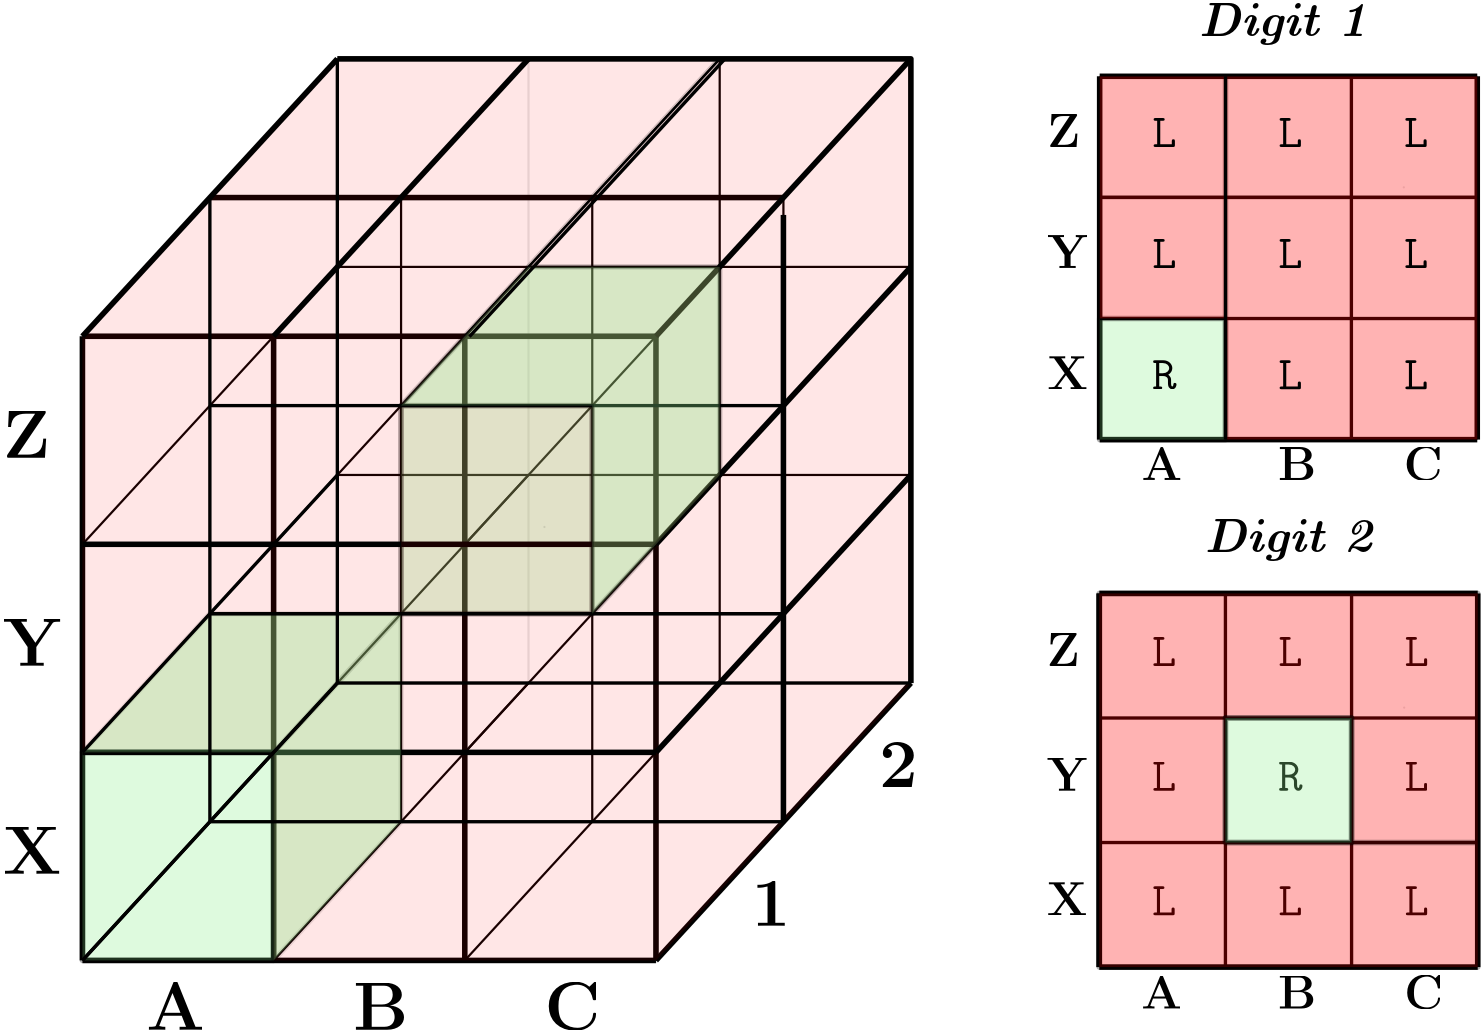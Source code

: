 <?xml version="1.0"?>
<!DOCTYPE ipe SYSTEM "ipe.dtd">
<ipe version="70206" creator="Ipe 7.2.7">
<info created="D:20171217165930" modified="D:20171217174901"/>
<ipestyle name="basic">
<symbol name="arrow/arc(spx)">
<path stroke="sym-stroke" fill="sym-stroke" pen="sym-pen">
0 0 m
-1 0.333 l
-1 -0.333 l
h
</path>
</symbol>
<symbol name="arrow/farc(spx)">
<path stroke="sym-stroke" fill="white" pen="sym-pen">
0 0 m
-1 0.333 l
-1 -0.333 l
h
</path>
</symbol>
<symbol name="arrow/ptarc(spx)">
<path stroke="sym-stroke" fill="sym-stroke" pen="sym-pen">
0 0 m
-1 0.333 l
-0.8 0 l
-1 -0.333 l
h
</path>
</symbol>
<symbol name="arrow/fptarc(spx)">
<path stroke="sym-stroke" fill="white" pen="sym-pen">
0 0 m
-1 0.333 l
-0.8 0 l
-1 -0.333 l
h
</path>
</symbol>
<symbol name="mark/circle(sx)" transformations="translations">
<path fill="sym-stroke">
0.6 0 0 0.6 0 0 e
0.4 0 0 0.4 0 0 e
</path>
</symbol>
<symbol name="mark/disk(sx)" transformations="translations">
<path fill="sym-stroke">
0.6 0 0 0.6 0 0 e
</path>
</symbol>
<symbol name="mark/fdisk(sfx)" transformations="translations">
<group>
<path fill="sym-fill">
0.5 0 0 0.5 0 0 e
</path>
<path fill="sym-stroke" fillrule="eofill">
0.6 0 0 0.6 0 0 e
0.4 0 0 0.4 0 0 e
</path>
</group>
</symbol>
<symbol name="mark/box(sx)" transformations="translations">
<path fill="sym-stroke" fillrule="eofill">
-0.6 -0.6 m
0.6 -0.6 l
0.6 0.6 l
-0.6 0.6 l
h
-0.4 -0.4 m
0.4 -0.4 l
0.4 0.4 l
-0.4 0.4 l
h
</path>
</symbol>
<symbol name="mark/square(sx)" transformations="translations">
<path fill="sym-stroke">
-0.6 -0.6 m
0.6 -0.6 l
0.6 0.6 l
-0.6 0.6 l
h
</path>
</symbol>
<symbol name="mark/fsquare(sfx)" transformations="translations">
<group>
<path fill="sym-fill">
-0.5 -0.5 m
0.5 -0.5 l
0.5 0.5 l
-0.5 0.5 l
h
</path>
<path fill="sym-stroke" fillrule="eofill">
-0.6 -0.6 m
0.6 -0.6 l
0.6 0.6 l
-0.6 0.6 l
h
-0.4 -0.4 m
0.4 -0.4 l
0.4 0.4 l
-0.4 0.4 l
h
</path>
</group>
</symbol>
<symbol name="mark/cross(sx)" transformations="translations">
<group>
<path fill="sym-stroke">
-0.43 -0.57 m
0.57 0.43 l
0.43 0.57 l
-0.57 -0.43 l
h
</path>
<path fill="sym-stroke">
-0.43 0.57 m
0.57 -0.43 l
0.43 -0.57 l
-0.57 0.43 l
h
</path>
</group>
</symbol>
<symbol name="arrow/fnormal(spx)">
<path stroke="sym-stroke" fill="white" pen="sym-pen">
0 0 m
-1 0.333 l
-1 -0.333 l
h
</path>
</symbol>
<symbol name="arrow/pointed(spx)">
<path stroke="sym-stroke" fill="sym-stroke" pen="sym-pen">
0 0 m
-1 0.333 l
-0.8 0 l
-1 -0.333 l
h
</path>
</symbol>
<symbol name="arrow/fpointed(spx)">
<path stroke="sym-stroke" fill="white" pen="sym-pen">
0 0 m
-1 0.333 l
-0.8 0 l
-1 -0.333 l
h
</path>
</symbol>
<symbol name="arrow/linear(spx)">
<path stroke="sym-stroke" pen="sym-pen">
-1 0.333 m
0 0 l
-1 -0.333 l
</path>
</symbol>
<symbol name="arrow/fdouble(spx)">
<path stroke="sym-stroke" fill="white" pen="sym-pen">
0 0 m
-1 0.333 l
-1 -0.333 l
h
-1 0 m
-2 0.333 l
-2 -0.333 l
h
</path>
</symbol>
<symbol name="arrow/double(spx)">
<path stroke="sym-stroke" fill="sym-stroke" pen="sym-pen">
0 0 m
-1 0.333 l
-1 -0.333 l
h
-1 0 m
-2 0.333 l
-2 -0.333 l
h
</path>
</symbol>
<pen name="heavier" value="0.8"/>
<pen name="fat" value="1.2"/>
<pen name="ultrafat" value="2"/>
<symbolsize name="large" value="5"/>
<symbolsize name="small" value="2"/>
<symbolsize name="tiny" value="1.1"/>
<arrowsize name="large" value="10"/>
<arrowsize name="small" value="5"/>
<arrowsize name="tiny" value="3"/>
<color name="red" value="1 0 0"/>
<color name="green" value="0 1 0"/>
<color name="blue" value="0 0 1"/>
<color name="yellow" value="1 1 0"/>
<color name="orange" value="1 0.647 0"/>
<color name="gold" value="1 0.843 0"/>
<color name="purple" value="0.627 0.125 0.941"/>
<color name="gray" value="0.745"/>
<color name="brown" value="0.647 0.165 0.165"/>
<color name="navy" value="0 0 0.502"/>
<color name="pink" value="1 0.753 0.796"/>
<color name="seagreen" value="0.18 0.545 0.341"/>
<color name="turquoise" value="0.251 0.878 0.816"/>
<color name="violet" value="0.933 0.51 0.933"/>
<color name="darkblue" value="0 0 0.545"/>
<color name="darkcyan" value="0 0.545 0.545"/>
<color name="darkgray" value="0.663"/>
<color name="darkgreen" value="0 0.392 0"/>
<color name="darkmagenta" value="0.545 0 0.545"/>
<color name="darkorange" value="1 0.549 0"/>
<color name="darkred" value="0.545 0 0"/>
<color name="lightblue" value="0.678 0.847 0.902"/>
<color name="lightcyan" value="0.878 1 1"/>
<color name="lightgray" value="0.827"/>
<color name="lightgreen" value="0.565 0.933 0.565"/>
<color name="lightyellow" value="1 1 0.878"/>
<dashstyle name="dashed" value="[4] 0"/>
<dashstyle name="dotted" value="[1 3] 0"/>
<dashstyle name="dash dotted" value="[4 2 1 2] 0"/>
<dashstyle name="dash dot dotted" value="[4 2 1 2 1 2] 0"/>
<textsize name="large" value="\large"/>
<textsize name="Large" value="\Large"/>
<textsize name="LARGE" value="\LARGE"/>
<textsize name="huge" value="\huge"/>
<textsize name="Huge" value="\Huge"/>
<textsize name="small" value="\small"/>
<textsize name="footnote" value="\footnotesize"/>
<textsize name="tiny" value="\tiny"/>
<textstyle name="center" begin="\begin{center}" end="\end{center}"/>
<textstyle name="itemize" begin="\begin{itemize}" end="\end{itemize}"/>
<textstyle name="item" begin="\begin{itemize}\item{}" end="\end{itemize}"/>
<gridsize name="4 pts" value="4"/>
<gridsize name="8 pts (~3 mm)" value="8"/>
<gridsize name="16 pts (~6 mm)" value="16"/>
<gridsize name="32 pts (~12 mm)" value="32"/>
<gridsize name="10 pts (~3.5 mm)" value="10"/>
<gridsize name="20 pts (~7 mm)" value="20"/>
<gridsize name="14 pts (~5 mm)" value="14"/>
<gridsize name="28 pts (~10 mm)" value="28"/>
<gridsize name="56 pts (~20 mm)" value="56"/>
<anglesize name="90 deg" value="90"/>
<anglesize name="60 deg" value="60"/>
<anglesize name="45 deg" value="45"/>
<anglesize name="30 deg" value="30"/>
<anglesize name="22.5 deg" value="22.5"/>
<opacity name="10%" value="0.1"/>
<opacity name="30%" value="0.3"/>
<opacity name="50%" value="0.5"/>
<opacity name="75%" value="0.75"/>
<tiling name="falling" angle="-60" step="4" width="1"/>
<tiling name="rising" angle="30" step="4" width="1"/>
</ipestyle>
<page>
<layer name="alpha"/>
<view layers="alpha" active="alpha"/>
<group layer="alpha" matrix="0.716919 0 0 0.780193 -32.1475 118.879">
<path matrix="0.898129 0 0 1 16.2994 0" stroke="black" pen="heavier">
160 480 m
480 480 l
</path>
<path matrix="0.9 0 0 1 22.4 0" stroke="black" pen="heavier">
232 544 m
224 544 l
544 544 l
</path>
<path stroke="black" pen="heavier">
384 416 m
512 544 l
512 544 l
</path>
<path stroke="black" pen="heavier">
192 416 m
320 544 l
</path>
<path stroke="black" pen="heavier">
288 416 m
416 544 l
</path>
<path stroke="black" pen="ultrafat">
96 704 m
384 704 l
</path>
<path stroke="black" pen="ultrafat">
384 416 m
384 704 l
</path>
<path stroke="black" pen="heavier">
512 544 m
512 832 l
</path>
<path stroke="black" pen="heavier">
384 704 m
512 832 l
</path>
<path stroke="black" pen="heavier" opacity="30%">
160 480 m
160 768 l
</path>
<path stroke="black" pen="heavier">
224 544 m
224 832 l
</path>
<path stroke="black" pen="heavier" opacity="10%">
320 544 m
320 832 l
</path>
<path stroke="black" pen="heavier">
416 544 m
416 832 l
416 832 l
</path>
<path stroke="black" pen="heavier">
96 512 m
384 512 l
</path>
<path stroke="black" pen="heavier">
96 608 m
384 608 l
384 608 l
</path>
<path stroke="black" pen="heavier">
384 608 m
512 736 l
</path>
<path stroke="black" pen="heavier">
384 512 m
512 640 l
512 640 l
</path>
<path stroke="black" pen="heavier">
256 480 m
256 768 l
</path>
<path stroke="black" pen="heavier">
352 480 m
352 768 l
</path>
<path stroke="black" pen="ultrafat">
192 416 m
192 704 l
</path>
<path stroke="black" pen="ultrafat">
288 416 m
288 704 l
288 704 l
</path>
<path stroke="black" pen="heavier">
448 480 m
448 768 l
</path>
<path stroke="black" pen="ultrafat">
160 768 m
448 768 l
</path>
<path stroke="black" pen="heavier">
192 704 m
320 832 l
</path>
<path stroke="black" pen="heavier">
288 704 m
416 832 l
</path>
<path stroke="black" pen="heavier">
96 608 m
224 736 l
</path>
<path stroke="black" pen="heavier">
96 512 m
224 640 l
</path>
<path stroke="black" pen="heavier">
160 672 m
448 672 l
448 672 l
</path>
<path stroke="black" pen="heavier">
160 576 m
448 576 l
</path>
<path stroke="black" pen="heavier">
224 640 m
512 640 l
</path>
<path stroke="black" pen="heavier">
512 736 m
224 736 l
224 744 l
</path>
<text transformations="translations" pos="128 384" stroke="black" type="label" width="21.058" height="17.007" depth="0" valign="baseline" size="Huge">\textbf{A}</text>
<text matrix="1 0 0 1 104 0" transformations="translations" pos="128 384" stroke="black" type="label" width="19.824" height="17.007" depth="0" valign="baseline" size="Huge">\textbf{B}</text>
<text matrix="1 0 0 1 200 0" transformations="translations" pos="128 384" stroke="black" type="label" width="20.139" height="17.007" depth="0" valign="baseline" size="Huge">\textbf{C}</text>
<text matrix="1 0 0 1 304 48" transformations="translations" pos="128 384" stroke="black" type="label" width="13.943" height="15.974" depth="0" valign="baseline" size="Huge">\textbf{1}</text>
<text matrix="1 0 0 1 368 112" transformations="translations" pos="128 384" stroke="black" type="label" width="13.943" height="15.974" depth="0" valign="baseline" size="Huge">\textbf{2}</text>
<text matrix="1 0 0 1 -72 72" transformations="translations" pos="128 384" stroke="black" type="label" width="21.058" height="17.007" depth="0" valign="baseline" size="Huge">\textbf{X}</text>
<text matrix="1 0 0 1 -72 168" transformations="translations" pos="128 384" stroke="black" type="label" width="21.755" height="17.007" depth="0" valign="baseline" size="Huge">\textbf{Y}</text>
<text matrix="1 0 0 1 -72 264" transformations="translations" pos="128 384" stroke="black" type="label" width="17.041" height="17.007" depth="0" valign="baseline" size="Huge">\textbf{Z}</text>
<path stroke="black" pen="heavier">
192 608 m
320 736 l
</path>
<path stroke="black" pen="heavier">
288 608 m
416 736 l
</path>
<path stroke="black" pen="heavier">
288 512 m
416 640 l
</path>
<path stroke="black" pen="heavier">
192 512 m
320 640 l
</path>
<path stroke="black" pen="heavier" opacity="50%">
96 416 m
224 544 l
</path>
<path stroke="black" pen="ultrafat">
96 416 m
384 416 l
</path>
<path stroke="black" pen="ultrafat">
384 416 m
512 544 l
</path>
<path stroke="black" pen="ultrafat">
96 416 m
96 704 l
</path>
<path stroke="black" pen="heavier">
224 832 m
96 704 l
96 704 l
</path>
<path stroke="black" pen="heavier">
224 832 m
512 832 l
512 832 l
</path>
<path stroke="black" fill="lightgreen" pen="ultrafat" opacity="30%">
96 512 m
96 416 l
192 416 l
192 512 l
h
</path>
<path stroke="black" fill="lightgreen" pen="ultrafat" opacity="10%">
192 416 m
192 512 l
256 576 l
256 480 l
192 416 l
</path>
<path stroke="black" fill="lightgreen" pen="ultrafat" opacity="10%">
96 512 m
160 576 l
256 576 l
192 512 l
96 512 l
</path>
<path stroke="black" fill="lightgreen" pen="ultrafat" opacity="30%">
256 576 m
256 672 l
352 672 l
352 576 l
256 576 l
256 576 l
</path>
<path stroke="black" fill="lightgreen" pen="ultrafat" opacity="10%">
352 576 m
416 640 l
416 736 l
320 736 l
264 680 l
256 672 l
352 672 l
352 576 l
352 576 l
</path>
<path stroke="black" fill="red" pen="ultrafat" opacity="10%">
224 832 m
96 704 l
96 512 l
200 512 l
192 512 l
192 416 l
384 416 l
384 608 l
352 576 l
256 576 l
256 664 l
256 672 l
416 832 l
416 832 l
224 832 l
224 832 l
</path>
<path stroke="black" fill="red" pen="ultrafat" opacity="10%">
384 416 m
384 608 l
416 640 l
416 736 l
320 736 l
416 832 l
512 832 l
512 544 l
384 416 l
384 416 l
</path>
<path stroke="black" pen="ultrafat">
224 832 m
512 832 l
512 544 l
</path>
<path stroke="black" pen="ultrafat">
96 704 m
224 832 l
224 832 l
</path>
<path stroke="black" pen="ultrafat">
384 704 m
512 832 l
512 832 l
</path>
<path stroke="black" pen="ultrafat">
384 512 m
512 640 l
512 640 l
</path>
<path stroke="black" pen="ultrafat">
384 608 m
512 736 l
</path>
<path stroke="black" pen="ultrafat">
96 608 m
384 608 l
</path>
<path stroke="black" pen="ultrafat">
96 512 m
384 512 l
</path>
<path stroke="black" pen="ultrafat">
448 480 m
448 760 l
</path>
<path stroke="black" pen="ultrafat">
192 704 m
320 832 l
</path>
<path stroke="black" pen="heavier">
288 704 m
416 832 l
416 832 l
</path>
<path stroke="black" fill="lightgreen" pen="heavier" opacity="30%">
96 512 m
160 576 l
256 576 l
256 480 l
192 416 l
192 512 l
96 512 l
96 512 l
</path>
<path stroke="black" fill="red" pen="heavier" opacity="10%">
256 576 m
256 672 l
320 736 l
416 736 l
416 640 l
352 576 l
256 576 l
256 576 l
</path>
<path stroke="black" fill="red" pen="heavier" cap="1" opacity="10%">
328 616 m
328 616 l
</path>
<path stroke="black" pen="fat">
96 416 m
224 544 l
</path>
<path stroke="black" pen="fat">
224 544 m
512 544 l
</path>
<path stroke="black" pen="fat">
224 544 m
224 832 l
224 832 l
</path>
<path stroke="black" pen="fat">
96 416 m
224 544 l
224 544 l
</path>
<path stroke="black" pen="fat">
160 480 m
160 768 l
</path>
<path stroke="black" pen="fat">
160 480 m
448 480 l
</path>
<path stroke="black" pen="fat">
160 576 m
440 576 l
448 576 l
448 576 l
</path>
<path stroke="black" pen="fat">
160 672 m
448 672 l
448 672 l
</path>
<path stroke="black" pen="fat">
160 576 m
448 576 l
448 576 l
</path>
<path stroke="black" fill="lightgreen" pen="fat">
96 512 m
224 640 l
224 640 l
</path>
<path stroke="black" fill="lightgreen" pen="fat" opacity="30%">
352 576 m
416 640 l
416 736 l
320 736 l
256 672 l
352 672 l
352 576 l
</path>
</group>
<group matrix="0.730254 0 0 0.66748 354.79 566.851">
<path matrix="0.646341 0 0 0.680407 3.80488 -187.049" stroke="black" pen="ultrafat">
96 704 m
384 704 l
</path>
<path matrix="0.646341 0 0 0.680407 3.80488 -187.049" stroke="black" pen="ultrafat">
384 416 m
384 704 l
</path>
<path matrix="0.646341 0 0 0.680407 3.80488 -187.049" stroke="black" pen="heavier">
96 512 m
384 512 l
</path>
<path matrix="0.646341 0 0 0.680407 3.80488 -187.049" stroke="black" pen="fat">
96 608 m
384 608 l
384 608 l
</path>
<path matrix="0.646341 0 0 0.680407 3.80488 -187.049" stroke="black" pen="ultrafat" opacity="30%">
192 416 m
192 704 l
</path>
<path matrix="0.646341 0 0 0.680407 3.80488 -187.049" stroke="black" pen="fat">
288 416 m
288 704 l
288 704 l
</path>
<text matrix="0.646341 0 0 0.680407 3.80488 -187.049" transformations="translations" pos="128 384" stroke="black" type="label" width="14.625" height="11.812" depth="0" valign="baseline" size="LARGE">\textbf{A}</text>
<text matrix="0.646341 0 0 0.680407 71.0244 -187.049" transformations="translations" pos="128 384" stroke="black" type="label" width="13.768" height="11.812" depth="0" valign="baseline" size="LARGE">\textbf{B}</text>
<text matrix="0.646341 0 0 0.680407 133.073 -187.049" transformations="translations" pos="128 384" stroke="black" type="label" width="13.988" height="11.812" depth="0" valign="baseline" size="LARGE">\textbf{C}</text>
<text matrix="0.646341 0 0 0.680407 -42.7317 -138.06" transformations="translations" pos="128 384" stroke="black" type="label" width="14.625" height="11.812" depth="0" valign="baseline" size="LARGE">\textbf{X}</text>
<text matrix="0.646341 0 0 0.680407 -42.7317 -72.7408" transformations="translations" pos="128 384" stroke="black" type="label" width="15.109" height="11.812" depth="0" valign="baseline" size="LARGE">\textbf{Y}</text>
<text matrix="0.646341 0 0 0.680407 -42.7317 -7.4218" transformations="translations" pos="128 384" stroke="black" type="label" width="11.836" height="11.812" depth="0" valign="baseline" size="LARGE">\textbf{Z}</text>
<path matrix="0.646341 0 0 0.680407 3.80488 -187.049" stroke="black" pen="ultrafat">
96 416 m
384 416 l
</path>
<path matrix="0.646341 0 0 0.680407 3.80488 -187.049" stroke="black" pen="ultrafat">
96 416 m
96 704 l
</path>
<path matrix="0.646341 0 0 0.680407 3.80488 -187.049" stroke="black" fill="lightgreen" pen="ultrafat" opacity="30%">
96 512 m
96 416 l
192 416 l
192 512 l
h
</path>
<path matrix="0.646341 0 0 0.680407 3.80488 -187.049" stroke="black" pen="fat">
96 608 m
384 608 l
</path>
<path matrix="0.646341 0 0 0.680407 3.80488 -187.049" stroke="black" pen="fat">
96 512 m
384 512 l
</path>
<path matrix="0.646341 0 0 0.680407 3.80488 -187.049" stroke="black" fill="red" pen="heavier" cap="1" opacity="10%">
328 616 m
328 616 l
</path>
<path matrix="0.646341 0 0 0.680407 3.80488 -187.049" stroke="black" fill="red" opacity="30%">
96 512 m
96 704 l
384 704 l
384 416 l
192 416 l
192 512 l
96 512 l
96 512 l
</path>
<path matrix="0.646341 0 0 0.680407 3.80488 -187.049" stroke="black" fill="red" pen="fat">
192 416 m
192 704 l
192 704 l
</path>
<text matrix="0.646341 0 0 0.680407 8.97561 -138.06" transformations="translations" pos="128 384" stroke="black" type="label" width="8.859" height="10.521" depth="0" valign="baseline" size="LARGE">\texttt{R}</text>
<text matrix="0.646341 0 0 0.680407 71.0244 -138.06" transformations="translations" pos="128 384" stroke="black" type="label" width="8.859" height="10.521" depth="0" valign="baseline" size="LARGE">\texttt{L}</text>
<text matrix="0.646341 0 0 0.680407 133.073 -138.06" transformations="translations" pos="128 384" stroke="black" type="label" width="8.859" height="10.521" depth="0" valign="baseline" size="LARGE">\texttt{L}</text>
<text matrix="0.646341 0 0 0.680407 8.97561 -72.7408" transformations="translations" pos="128 384" stroke="black" type="label" width="8.859" height="10.521" depth="0" valign="baseline" size="LARGE">\texttt{L}</text>
<text matrix="0.646341 0 0 0.680407 71.0244 -72.7408" transformations="translations" pos="128 384" stroke="black" type="label" width="8.859" height="10.521" depth="0" valign="baseline" size="LARGE">\texttt{L}</text>
<text matrix="0.646341 0 0 0.680407 133.073 -72.7408" transformations="translations" pos="128 384" stroke="black" type="label" width="8.859" height="10.521" depth="0" valign="baseline" size="LARGE">\texttt{L}</text>
<text matrix="0.646341 0 0 0.680407 133.073 -7.4218" transformations="translations" pos="128 384" stroke="black" type="label" width="8.859" height="10.521" depth="0" valign="baseline" size="LARGE">\texttt{L}</text>
<text matrix="0.646341 0 0 0.680407 71.0244 -7.4218" transformations="translations" pos="128 384" stroke="black" type="label" width="8.859" height="10.521" depth="0" valign="baseline" size="LARGE">\texttt{L}</text>
<text matrix="0.646341 0 0 0.680407 8.97561 -7.4218" transformations="translations" pos="128 384" stroke="black" type="label" width="8.859" height="10.521" depth="0" valign="baseline" size="LARGE">\texttt{L}</text>
<text matrix="0.557577 0 0 0.532921 12.1488 -78.4998" transformations="translations" pos="184 736" stroke="black" type="label" width="62.683" height="11.932" depth="3.35" valign="baseline" size="LARGE">\textbf{\textit{Digit 1}}</text>
</group>
<path matrix="-0.689675 0 0 0.467064 803.818 246.743" stroke="black" pen="ultrafat">
384 416 m
384 704 l
</path>
<path matrix="0.473064 0 0 0.467064 357.325 246.743" stroke="black" pen="fat">
288 416 m
288 704 l
288 704 l
</path>
<text matrix="0.473064 0 0 0.467064 357.325 246.743" transformations="translations" pos="128 384" stroke="black" type="label" width="14.625" height="11.812" depth="0" valign="baseline" size="LARGE">\textbf{A}</text>
<text matrix="0.473064 0 0 0.467064 406.524 246.743" transformations="translations" pos="128 384" stroke="black" type="label" width="13.768" height="11.812" depth="0" valign="baseline" size="LARGE">\textbf{B}</text>
<text matrix="0.473064 0 0 0.467064 451.938 246.743" transformations="translations" pos="128 384" stroke="black" type="label" width="13.988" height="11.812" depth="0" valign="baseline" size="LARGE">\textbf{C}</text>
<text matrix="0.473064 0 0 0.467064 323.264 280.371" transformations="translations" pos="128 384" stroke="black" type="label" width="14.625" height="11.812" depth="0" valign="baseline" size="LARGE">\textbf{X}</text>
<text matrix="0.473064 0 0 0.467064 323.264 325.209" transformations="translations" pos="128 384" stroke="black" type="label" width="15.109" height="11.812" depth="0" valign="baseline" size="LARGE">\textbf{Y}</text>
<text matrix="0.473064 0 0 0.467064 323.264 370.048" transformations="translations" pos="128 384" stroke="black" type="label" width="11.836" height="11.812" depth="0" valign="baseline" size="LARGE">\textbf{Z}</text>
<path matrix="0.473064 0 0 0.467064 357.325 246.743" stroke="black" pen="ultrafat">
96 416 m
384 416 l
</path>
<path matrix="0.473064 0 0 0.467064 357.325 246.743" stroke="black" pen="ultrafat">
96 416 m
96 704 l
</path>
<path matrix="0.473064 0 0 0.467064 357.325 246.743" stroke="black" pen="fat">
96 608 m
384 608 l
</path>
<path matrix="0.473064 0 0 0.467064 357.325 246.743" stroke="black" pen="fat">
96 512 m
384 512 l
</path>
<path matrix="0.473064 0 0 0.467064 357.325 246.743" stroke="black" fill="red" pen="heavier" cap="1" opacity="10%">
328 616 m
328 616 l
</path>
<path matrix="0.473064 0 0 0.467064 357.325 246.743" stroke="black" fill="red" pen="fat">
192 416 m
192 704 l
192 704 l
</path>
<text matrix="0.473064 0 0 0.467064 361.109 280.371" transformations="translations" pos="128 384" stroke="black" type="label" width="8.859" height="10.521" depth="0" valign="baseline" size="LARGE">\texttt{L}</text>
<text matrix="0.473064 0 0 0.467064 406.524 280.371" transformations="translations" pos="128 384" stroke="black" type="label" width="8.859" height="10.521" depth="0" valign="baseline" size="LARGE">\texttt{L}</text>
<text matrix="0.473064 0 0 0.467064 451.938 280.371" transformations="translations" pos="128 384" stroke="black" type="label" width="8.859" height="10.521" depth="0" valign="baseline" size="LARGE">\texttt{L}</text>
<text matrix="0.473064 0 0 0.467064 361.109 325.209" transformations="translations" pos="128 384" stroke="black" type="label" width="8.859" height="10.521" depth="0" valign="baseline" size="LARGE">\texttt{L}</text>
<text matrix="0.473064 0 0 0.467064 406.524 325.209" transformations="translations" pos="128 384" stroke="black" type="label" width="8.859" height="10.521" depth="0" valign="baseline" size="LARGE">\texttt{R}</text>
<text matrix="0.473064 0 0 0.467064 451.938 325.209" transformations="translations" pos="128 384" stroke="black" type="label" width="8.859" height="10.521" depth="0" valign="baseline" size="LARGE">\texttt{L}</text>
<text matrix="0.473064 0 0 0.467064 451.938 370.048" transformations="translations" pos="128 384" stroke="black" type="label" width="8.859" height="10.521" depth="0" valign="baseline" size="LARGE">\texttt{L}</text>
<text matrix="0.473064 0 0 0.467064 406.524 370.048" transformations="translations" pos="128 384" stroke="black" type="label" width="8.859" height="10.521" depth="0" valign="baseline" size="LARGE">\texttt{L}</text>
<text matrix="0.415256 0 0 0.365822 364.178 321.256" transformations="translations" pos="184 736" stroke="black" type="label" width="62.683" height="11.932" depth="3.35" valign="baseline" size="LARGE">\textbf{\textit{Digit 2}}</text>
<path matrix="0.473064 0 0 0.467064 357.325 246.743" stroke="black" pen="ultrafat">
96 704 m
384 704 l
</path>
<text matrix="0.473064 0 0 0.467064 361.109 370.048" transformations="translations" pos="128 384" stroke="black" type="label" width="8.859" height="10.521" depth="0" valign="baseline" size="LARGE">\texttt{L}</text>
<path matrix="0.473064 0 0 0.467064 357.325 246.743" stroke="black" pen="ultrafat">
96 704 m
96 416 l
</path>
<path matrix="0.473064 0 0 0.467064 357.325 246.743" stroke="black" fill="red" pen="ultrafat" opacity="30%">
384 416 m
384 512 l
192 512 l
192 608 l
288 608 l
288 512 l
384 512 l
384 704 l
96 704 l
96 416 l
384 416 l
384 512 l
384 512 l
</path>
<path matrix="0.473064 0 0 0.467064 357.325 246.743" stroke="black" fill="lightgreen" pen="ultrafat" opacity="30%">
192 512 m
192 608 l
288 608 l
288 512 l
192 512 l
192 512 l
</path>
<path stroke="black" pen="fat">
176 668 m
268 768 l
268 768 l
</path>
</page>
</ipe>
